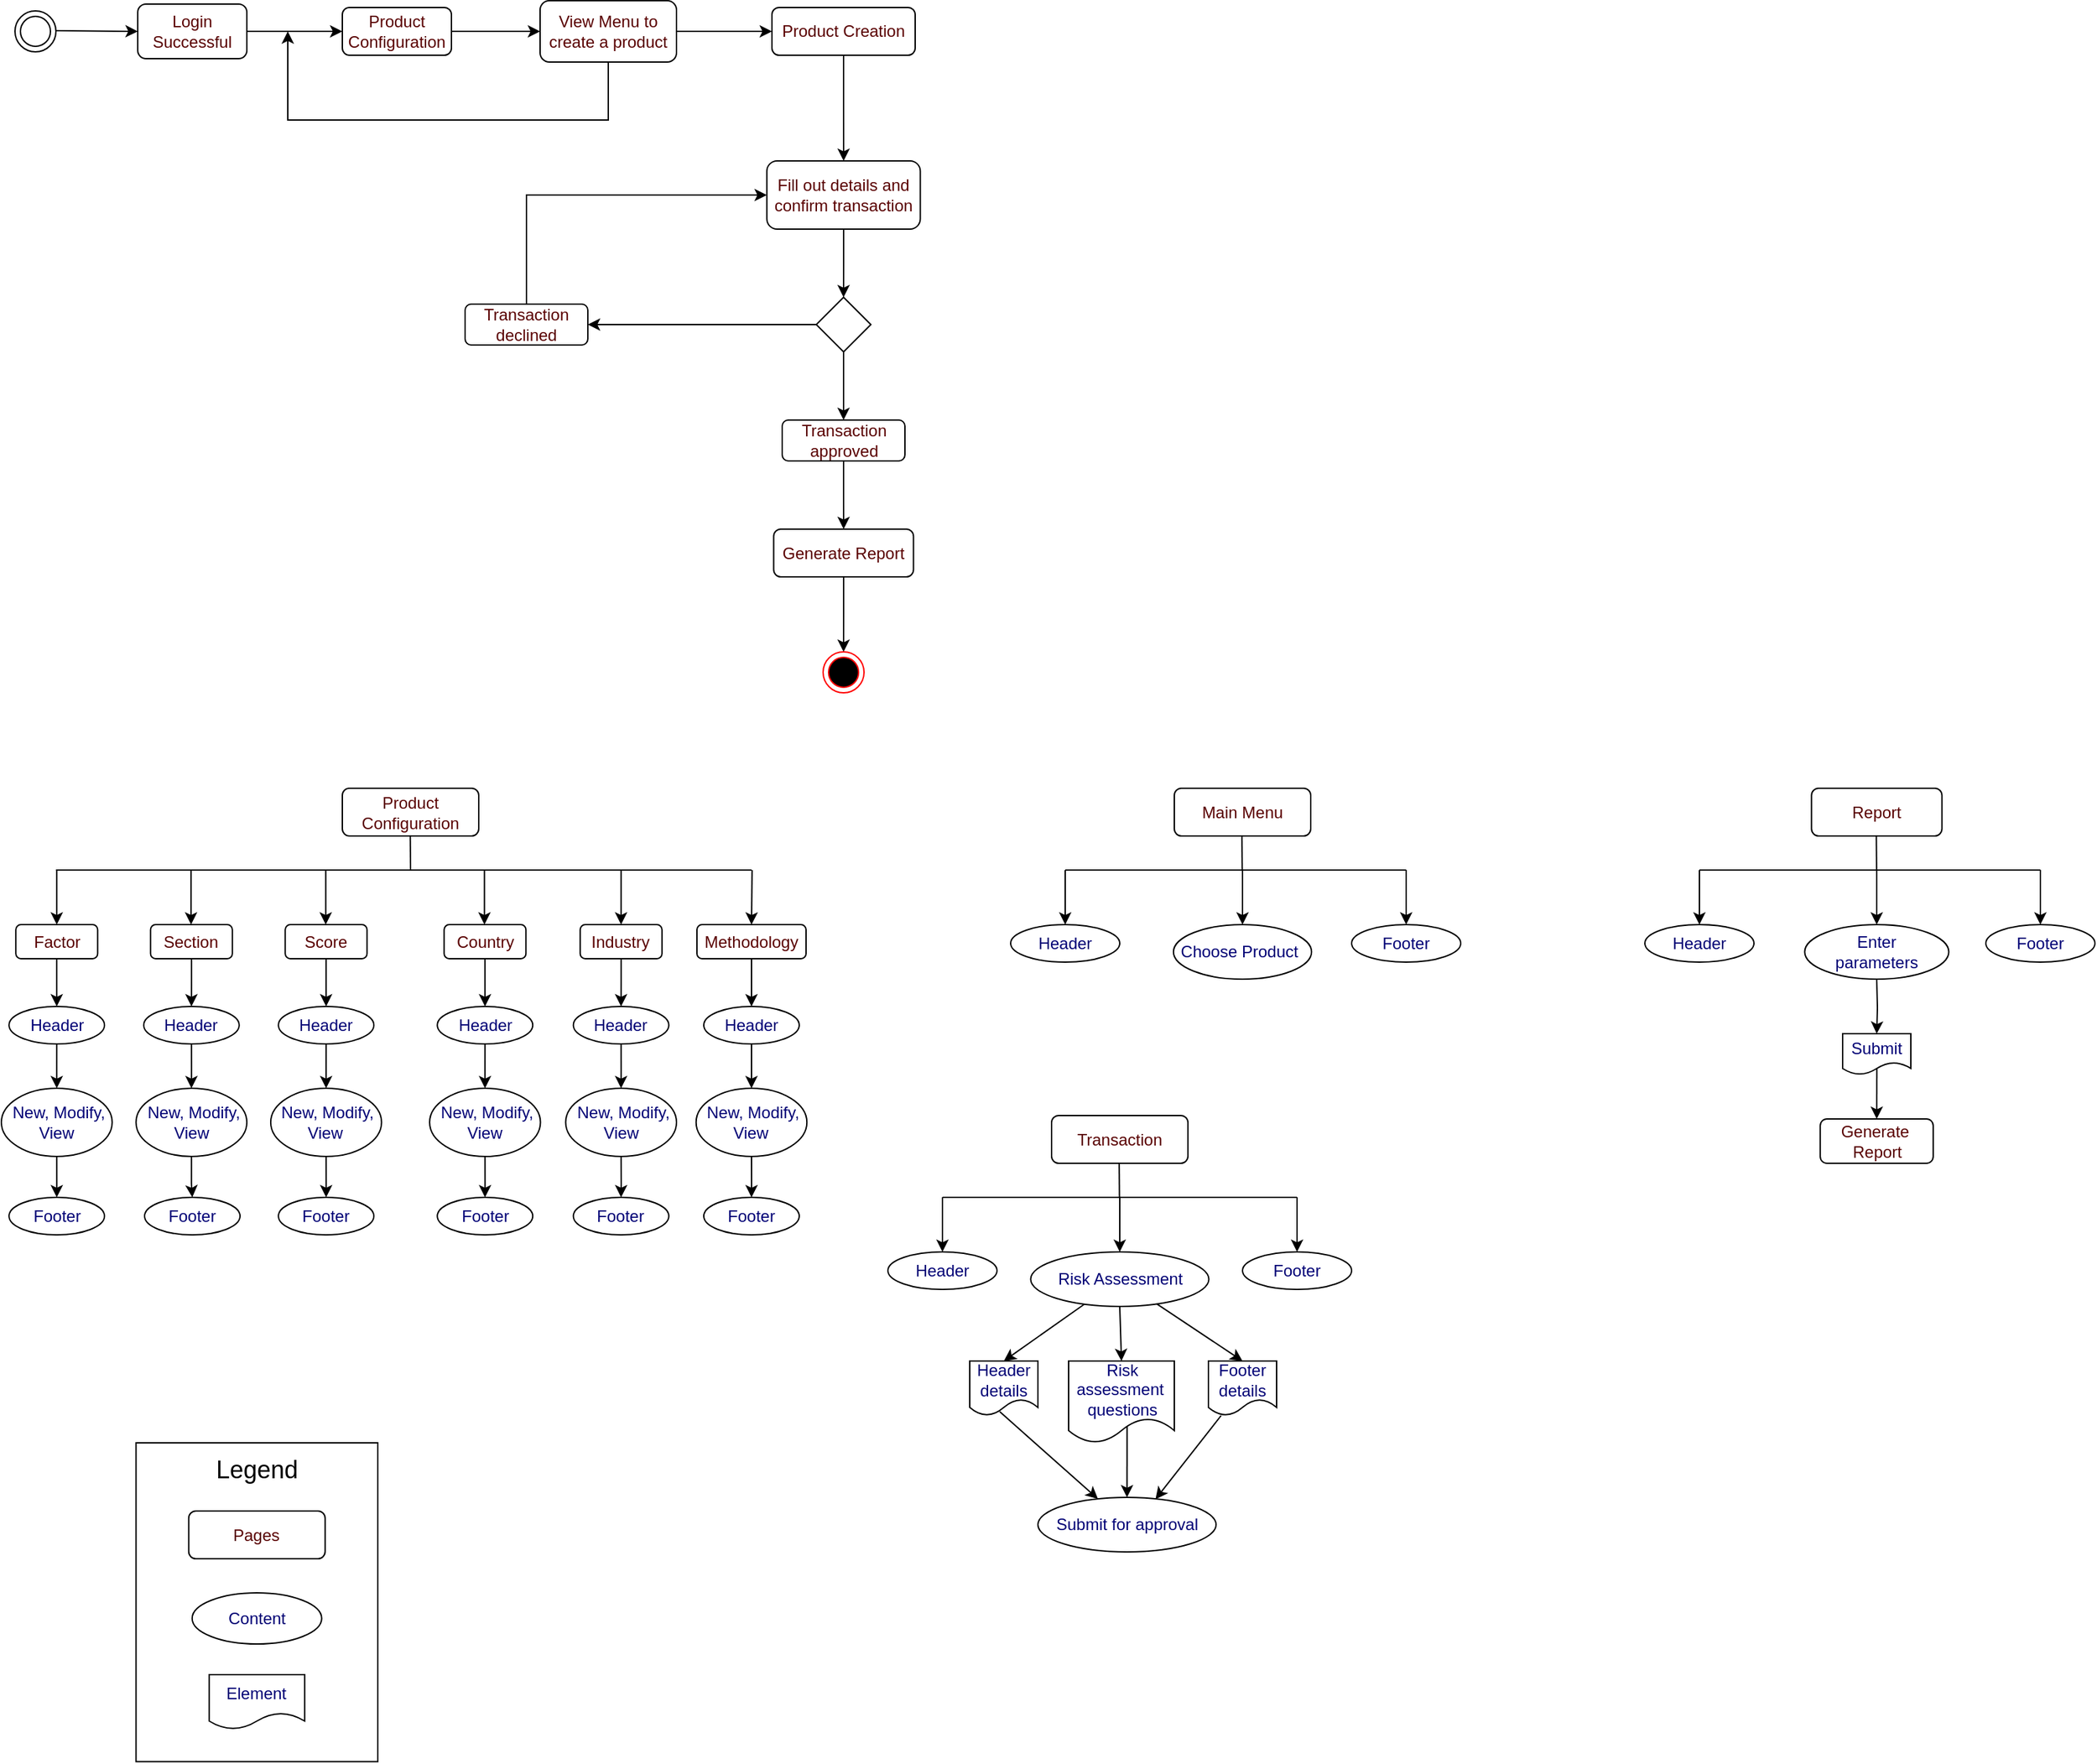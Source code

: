 <mxfile version="15.5.1" type="github">
  <diagram id="kgpKYQtTHZ0yAKxKKP6v" name="Page-1">
    <mxGraphModel dx="1201" dy="614" grid="1" gridSize="10" guides="1" tooltips="1" connect="1" arrows="1" fold="1" page="1" pageScale="1" pageWidth="850" pageHeight="1100" math="0" shadow="0">
      <root>
        <mxCell id="0" />
        <mxCell id="1" parent="0" />
        <mxCell id="wNHDnmGiz50pbZIcv4VM-130" value="" style="whiteSpace=wrap;html=1;fontColor=#000075;strokeColor=#000000;" vertex="1" parent="1">
          <mxGeometry x="128.74" y="1130" width="177.26" height="233.75" as="geometry" />
        </mxCell>
        <mxCell id="wNHDnmGiz50pbZIcv4VM-3" value="" style="ellipse;shape=doubleEllipse;html=1;dashed=0;whitespace=wrap;aspect=fixed;" vertex="1" parent="1">
          <mxGeometry x="40" y="80" width="30" height="30" as="geometry" />
        </mxCell>
        <mxCell id="wNHDnmGiz50pbZIcv4VM-5" value="" style="endArrow=classic;html=1;rounded=0;" edge="1" parent="1">
          <mxGeometry width="50" height="50" relative="1" as="geometry">
            <mxPoint x="70" y="94.5" as="sourcePoint" />
            <mxPoint x="130" y="95" as="targetPoint" />
          </mxGeometry>
        </mxCell>
        <mxCell id="wNHDnmGiz50pbZIcv4VM-8" value="" style="edgeStyle=orthogonalEdgeStyle;rounded=0;orthogonalLoop=1;jettySize=auto;html=1;" edge="1" parent="1" source="wNHDnmGiz50pbZIcv4VM-6" target="wNHDnmGiz50pbZIcv4VM-7">
          <mxGeometry relative="1" as="geometry" />
        </mxCell>
        <mxCell id="wNHDnmGiz50pbZIcv4VM-6" value="&lt;font color=&quot;#590000&quot;&gt;Login Successful&lt;/font&gt;" style="rounded=1;whiteSpace=wrap;html=1;strokeColor=#000000;" vertex="1" parent="1">
          <mxGeometry x="130" y="75" width="80" height="40" as="geometry" />
        </mxCell>
        <mxCell id="wNHDnmGiz50pbZIcv4VM-10" value="" style="edgeStyle=orthogonalEdgeStyle;rounded=0;orthogonalLoop=1;jettySize=auto;html=1;" edge="1" parent="1" source="wNHDnmGiz50pbZIcv4VM-7" target="wNHDnmGiz50pbZIcv4VM-9">
          <mxGeometry relative="1" as="geometry" />
        </mxCell>
        <mxCell id="wNHDnmGiz50pbZIcv4VM-7" value="&lt;font color=&quot;#590000&quot;&gt;Product Configuration&lt;/font&gt;" style="whiteSpace=wrap;html=1;rounded=1;" vertex="1" parent="1">
          <mxGeometry x="280" y="77.5" width="80" height="35" as="geometry" />
        </mxCell>
        <mxCell id="wNHDnmGiz50pbZIcv4VM-11" style="edgeStyle=orthogonalEdgeStyle;rounded=0;orthogonalLoop=1;jettySize=auto;html=1;exitX=0.5;exitY=1;exitDx=0;exitDy=0;" edge="1" parent="1" source="wNHDnmGiz50pbZIcv4VM-9">
          <mxGeometry relative="1" as="geometry">
            <mxPoint x="240" y="95" as="targetPoint" />
            <Array as="points">
              <mxPoint x="475" y="160" />
              <mxPoint x="240" y="160" />
            </Array>
          </mxGeometry>
        </mxCell>
        <mxCell id="wNHDnmGiz50pbZIcv4VM-16" value="" style="edgeStyle=orthogonalEdgeStyle;rounded=0;orthogonalLoop=1;jettySize=auto;html=1;" edge="1" parent="1" source="wNHDnmGiz50pbZIcv4VM-9" target="wNHDnmGiz50pbZIcv4VM-15">
          <mxGeometry relative="1" as="geometry" />
        </mxCell>
        <mxCell id="wNHDnmGiz50pbZIcv4VM-9" value="&lt;font color=&quot;#590000&quot;&gt;View Menu to create a product&lt;/font&gt;" style="whiteSpace=wrap;html=1;rounded=1;" vertex="1" parent="1">
          <mxGeometry x="425" y="72.5" width="100" height="45" as="geometry" />
        </mxCell>
        <mxCell id="wNHDnmGiz50pbZIcv4VM-18" value="" style="edgeStyle=orthogonalEdgeStyle;rounded=0;orthogonalLoop=1;jettySize=auto;html=1;" edge="1" parent="1" source="wNHDnmGiz50pbZIcv4VM-15" target="wNHDnmGiz50pbZIcv4VM-17">
          <mxGeometry relative="1" as="geometry" />
        </mxCell>
        <mxCell id="wNHDnmGiz50pbZIcv4VM-15" value="&lt;font color=&quot;#590000&quot;&gt;Product Creation&lt;/font&gt;" style="whiteSpace=wrap;html=1;rounded=1;" vertex="1" parent="1">
          <mxGeometry x="595" y="77.5" width="105" height="35" as="geometry" />
        </mxCell>
        <mxCell id="wNHDnmGiz50pbZIcv4VM-20" style="edgeStyle=orthogonalEdgeStyle;rounded=0;orthogonalLoop=1;jettySize=auto;html=1;entryX=0.5;entryY=0;entryDx=0;entryDy=0;" edge="1" parent="1" source="wNHDnmGiz50pbZIcv4VM-17" target="wNHDnmGiz50pbZIcv4VM-19">
          <mxGeometry relative="1" as="geometry" />
        </mxCell>
        <mxCell id="wNHDnmGiz50pbZIcv4VM-17" value="&lt;font color=&quot;#590000&quot;&gt;Fill out details and confirm transaction&lt;/font&gt;" style="whiteSpace=wrap;html=1;rounded=1;" vertex="1" parent="1">
          <mxGeometry x="591.25" y="190" width="112.5" height="50" as="geometry" />
        </mxCell>
        <mxCell id="wNHDnmGiz50pbZIcv4VM-23" style="edgeStyle=orthogonalEdgeStyle;rounded=0;orthogonalLoop=1;jettySize=auto;html=1;entryX=1;entryY=0.5;entryDx=0;entryDy=0;" edge="1" parent="1" source="wNHDnmGiz50pbZIcv4VM-19" target="wNHDnmGiz50pbZIcv4VM-21">
          <mxGeometry relative="1" as="geometry" />
        </mxCell>
        <mxCell id="wNHDnmGiz50pbZIcv4VM-25" style="edgeStyle=orthogonalEdgeStyle;rounded=0;orthogonalLoop=1;jettySize=auto;html=1;entryX=0.5;entryY=0;entryDx=0;entryDy=0;" edge="1" parent="1" source="wNHDnmGiz50pbZIcv4VM-19" target="wNHDnmGiz50pbZIcv4VM-22">
          <mxGeometry relative="1" as="geometry" />
        </mxCell>
        <mxCell id="wNHDnmGiz50pbZIcv4VM-19" value="" style="rhombus;whiteSpace=wrap;html=1;" vertex="1" parent="1">
          <mxGeometry x="627.5" y="290" width="40" height="40" as="geometry" />
        </mxCell>
        <mxCell id="wNHDnmGiz50pbZIcv4VM-30" style="edgeStyle=orthogonalEdgeStyle;rounded=0;orthogonalLoop=1;jettySize=auto;html=1;entryX=0;entryY=0.5;entryDx=0;entryDy=0;fontColor=#590000;" edge="1" parent="1" source="wNHDnmGiz50pbZIcv4VM-21" target="wNHDnmGiz50pbZIcv4VM-17">
          <mxGeometry relative="1" as="geometry">
            <Array as="points">
              <mxPoint x="415" y="215" />
            </Array>
          </mxGeometry>
        </mxCell>
        <mxCell id="wNHDnmGiz50pbZIcv4VM-21" value="&lt;font color=&quot;#590000&quot;&gt;Transaction declined&lt;/font&gt;" style="whiteSpace=wrap;html=1;rounded=1;" vertex="1" parent="1">
          <mxGeometry x="370" y="295" width="90" height="30" as="geometry" />
        </mxCell>
        <mxCell id="wNHDnmGiz50pbZIcv4VM-27" value="" style="edgeStyle=orthogonalEdgeStyle;rounded=0;orthogonalLoop=1;jettySize=auto;html=1;" edge="1" parent="1" source="wNHDnmGiz50pbZIcv4VM-22" target="wNHDnmGiz50pbZIcv4VM-26">
          <mxGeometry relative="1" as="geometry" />
        </mxCell>
        <mxCell id="wNHDnmGiz50pbZIcv4VM-22" value="&lt;font color=&quot;#590000&quot;&gt;Transaction approved&lt;/font&gt;" style="whiteSpace=wrap;html=1;rounded=1;" vertex="1" parent="1">
          <mxGeometry x="602.5" y="380" width="90" height="30" as="geometry" />
        </mxCell>
        <mxCell id="wNHDnmGiz50pbZIcv4VM-29" style="edgeStyle=orthogonalEdgeStyle;rounded=0;orthogonalLoop=1;jettySize=auto;html=1;entryX=0.5;entryY=0;entryDx=0;entryDy=0;fontColor=#590000;" edge="1" parent="1" source="wNHDnmGiz50pbZIcv4VM-26" target="wNHDnmGiz50pbZIcv4VM-28">
          <mxGeometry relative="1" as="geometry" />
        </mxCell>
        <mxCell id="wNHDnmGiz50pbZIcv4VM-26" value="&lt;font color=&quot;#590000&quot;&gt;Generate Report&lt;/font&gt;" style="whiteSpace=wrap;html=1;rounded=1;" vertex="1" parent="1">
          <mxGeometry x="596.25" y="460" width="102.5" height="35" as="geometry" />
        </mxCell>
        <mxCell id="wNHDnmGiz50pbZIcv4VM-28" value="" style="ellipse;html=1;shape=endState;fillColor=#000000;strokeColor=#ff0000;fontColor=#590000;" vertex="1" parent="1">
          <mxGeometry x="632.5" y="550" width="30" height="30" as="geometry" />
        </mxCell>
        <mxCell id="wNHDnmGiz50pbZIcv4VM-31" value="&lt;font color=&quot;#590000&quot;&gt;Product Configuration&lt;/font&gt;" style="whiteSpace=wrap;html=1;rounded=1;" vertex="1" parent="1">
          <mxGeometry x="280" y="650" width="100" height="35" as="geometry" />
        </mxCell>
        <mxCell id="wNHDnmGiz50pbZIcv4VM-33" value="" style="endArrow=none;html=1;rounded=0;fontColor=#590000;" edge="1" parent="1">
          <mxGeometry width="50" height="50" relative="1" as="geometry">
            <mxPoint x="70" y="710" as="sourcePoint" />
            <mxPoint x="580" y="710" as="targetPoint" />
          </mxGeometry>
        </mxCell>
        <mxCell id="wNHDnmGiz50pbZIcv4VM-35" value="" style="endArrow=none;html=1;rounded=0;fontColor=#590000;" edge="1" parent="1">
          <mxGeometry width="50" height="50" relative="1" as="geometry">
            <mxPoint x="330" y="710" as="sourcePoint" />
            <mxPoint x="329.8" y="685" as="targetPoint" />
          </mxGeometry>
        </mxCell>
        <mxCell id="wNHDnmGiz50pbZIcv4VM-36" value="" style="endArrow=classic;html=1;rounded=0;fontColor=#590000;" edge="1" parent="1">
          <mxGeometry width="50" height="50" relative="1" as="geometry">
            <mxPoint x="70.62" y="710" as="sourcePoint" />
            <mxPoint x="70.62" y="750" as="targetPoint" />
          </mxGeometry>
        </mxCell>
        <mxCell id="wNHDnmGiz50pbZIcv4VM-49" value="" style="edgeStyle=orthogonalEdgeStyle;rounded=0;orthogonalLoop=1;jettySize=auto;html=1;fontColor=#590000;" edge="1" parent="1" source="wNHDnmGiz50pbZIcv4VM-37" target="wNHDnmGiz50pbZIcv4VM-48">
          <mxGeometry relative="1" as="geometry" />
        </mxCell>
        <mxCell id="wNHDnmGiz50pbZIcv4VM-37" value="&lt;font color=&quot;#590000&quot;&gt;Factor&lt;/font&gt;" style="whiteSpace=wrap;html=1;rounded=1;" vertex="1" parent="1">
          <mxGeometry x="40.62" y="750" width="60" height="25" as="geometry" />
        </mxCell>
        <mxCell id="wNHDnmGiz50pbZIcv4VM-83" style="edgeStyle=orthogonalEdgeStyle;rounded=0;orthogonalLoop=1;jettySize=auto;html=1;fontColor=#000075;" edge="1" parent="1" source="wNHDnmGiz50pbZIcv4VM-38" target="wNHDnmGiz50pbZIcv4VM-59">
          <mxGeometry relative="1" as="geometry" />
        </mxCell>
        <mxCell id="wNHDnmGiz50pbZIcv4VM-38" value="&lt;font color=&quot;#590000&quot;&gt;Section&lt;/font&gt;" style="whiteSpace=wrap;html=1;rounded=1;" vertex="1" parent="1">
          <mxGeometry x="139.37" y="750" width="60" height="25" as="geometry" />
        </mxCell>
        <mxCell id="wNHDnmGiz50pbZIcv4VM-84" style="edgeStyle=orthogonalEdgeStyle;rounded=0;orthogonalLoop=1;jettySize=auto;html=1;fontColor=#000075;" edge="1" parent="1" source="wNHDnmGiz50pbZIcv4VM-39" target="wNHDnmGiz50pbZIcv4VM-64">
          <mxGeometry relative="1" as="geometry" />
        </mxCell>
        <mxCell id="wNHDnmGiz50pbZIcv4VM-39" value="&lt;font color=&quot;#590000&quot;&gt;Score&lt;/font&gt;" style="whiteSpace=wrap;html=1;rounded=1;" vertex="1" parent="1">
          <mxGeometry x="238.12" y="750" width="60" height="25" as="geometry" />
        </mxCell>
        <mxCell id="wNHDnmGiz50pbZIcv4VM-85" style="edgeStyle=orthogonalEdgeStyle;rounded=0;orthogonalLoop=1;jettySize=auto;html=1;entryX=0.5;entryY=0;entryDx=0;entryDy=0;fontColor=#000075;" edge="1" parent="1" source="wNHDnmGiz50pbZIcv4VM-40" target="wNHDnmGiz50pbZIcv4VM-69">
          <mxGeometry relative="1" as="geometry" />
        </mxCell>
        <mxCell id="wNHDnmGiz50pbZIcv4VM-40" value="&lt;font color=&quot;#590000&quot;&gt;Country&lt;/font&gt;" style="whiteSpace=wrap;html=1;rounded=1;" vertex="1" parent="1">
          <mxGeometry x="354.63" y="750" width="60" height="25" as="geometry" />
        </mxCell>
        <mxCell id="wNHDnmGiz50pbZIcv4VM-86" style="edgeStyle=orthogonalEdgeStyle;rounded=0;orthogonalLoop=1;jettySize=auto;html=1;fontColor=#000075;" edge="1" parent="1" source="wNHDnmGiz50pbZIcv4VM-41" target="wNHDnmGiz50pbZIcv4VM-74">
          <mxGeometry relative="1" as="geometry" />
        </mxCell>
        <mxCell id="wNHDnmGiz50pbZIcv4VM-41" value="&lt;font color=&quot;#590000&quot;&gt;Industry&lt;/font&gt;" style="whiteSpace=wrap;html=1;rounded=1;" vertex="1" parent="1">
          <mxGeometry x="454.37" y="750" width="60" height="25" as="geometry" />
        </mxCell>
        <mxCell id="wNHDnmGiz50pbZIcv4VM-87" style="edgeStyle=orthogonalEdgeStyle;rounded=0;orthogonalLoop=1;jettySize=auto;html=1;entryX=0.5;entryY=0;entryDx=0;entryDy=0;fontColor=#000075;" edge="1" parent="1" source="wNHDnmGiz50pbZIcv4VM-42" target="wNHDnmGiz50pbZIcv4VM-79">
          <mxGeometry relative="1" as="geometry" />
        </mxCell>
        <mxCell id="wNHDnmGiz50pbZIcv4VM-42" value="&lt;font color=&quot;#590000&quot;&gt;Methodology&lt;/font&gt;" style="whiteSpace=wrap;html=1;rounded=1;" vertex="1" parent="1">
          <mxGeometry x="540" y="750" width="80" height="25" as="geometry" />
        </mxCell>
        <mxCell id="wNHDnmGiz50pbZIcv4VM-43" value="" style="endArrow=classic;html=1;rounded=0;fontColor=#590000;" edge="1" parent="1">
          <mxGeometry width="50" height="50" relative="1" as="geometry">
            <mxPoint x="169.08" y="710" as="sourcePoint" />
            <mxPoint x="169.08" y="750" as="targetPoint" />
          </mxGeometry>
        </mxCell>
        <mxCell id="wNHDnmGiz50pbZIcv4VM-44" value="" style="endArrow=classic;html=1;rounded=0;fontColor=#590000;" edge="1" parent="1">
          <mxGeometry width="50" height="50" relative="1" as="geometry">
            <mxPoint x="267.83" y="710" as="sourcePoint" />
            <mxPoint x="267.83" y="750" as="targetPoint" />
          </mxGeometry>
        </mxCell>
        <mxCell id="wNHDnmGiz50pbZIcv4VM-45" value="" style="endArrow=classic;html=1;rounded=0;fontColor=#590000;" edge="1" parent="1">
          <mxGeometry width="50" height="50" relative="1" as="geometry">
            <mxPoint x="384.2" y="710" as="sourcePoint" />
            <mxPoint x="384.2" y="750" as="targetPoint" />
          </mxGeometry>
        </mxCell>
        <mxCell id="wNHDnmGiz50pbZIcv4VM-46" value="" style="endArrow=classic;html=1;rounded=0;fontColor=#590000;" edge="1" parent="1">
          <mxGeometry width="50" height="50" relative="1" as="geometry">
            <mxPoint x="484.37" y="710" as="sourcePoint" />
            <mxPoint x="484.37" y="750" as="targetPoint" />
          </mxGeometry>
        </mxCell>
        <mxCell id="wNHDnmGiz50pbZIcv4VM-47" value="" style="endArrow=classic;html=1;rounded=0;fontColor=#590000;" edge="1" parent="1">
          <mxGeometry width="50" height="50" relative="1" as="geometry">
            <mxPoint x="580.41" y="710" as="sourcePoint" />
            <mxPoint x="580" y="750" as="targetPoint" />
          </mxGeometry>
        </mxCell>
        <mxCell id="wNHDnmGiz50pbZIcv4VM-56" style="edgeStyle=orthogonalEdgeStyle;rounded=0;orthogonalLoop=1;jettySize=auto;html=1;entryX=0.5;entryY=0;entryDx=0;entryDy=0;fontColor=#590000;" edge="1" parent="1" source="wNHDnmGiz50pbZIcv4VM-48" target="wNHDnmGiz50pbZIcv4VM-54">
          <mxGeometry relative="1" as="geometry" />
        </mxCell>
        <mxCell id="wNHDnmGiz50pbZIcv4VM-48" value="&lt;font color=&quot;#000075&quot;&gt;Header&lt;/font&gt;" style="ellipse;whiteSpace=wrap;html=1;rounded=1;" vertex="1" parent="1">
          <mxGeometry x="35.62" y="810" width="70" height="27.5" as="geometry" />
        </mxCell>
        <mxCell id="wNHDnmGiz50pbZIcv4VM-57" style="edgeStyle=orthogonalEdgeStyle;rounded=0;orthogonalLoop=1;jettySize=auto;html=1;fontColor=#590000;" edge="1" parent="1" source="wNHDnmGiz50pbZIcv4VM-54" target="wNHDnmGiz50pbZIcv4VM-55">
          <mxGeometry relative="1" as="geometry" />
        </mxCell>
        <mxCell id="wNHDnmGiz50pbZIcv4VM-54" value="&lt;font color=&quot;#000075&quot;&gt;&amp;nbsp;New, Modify, View&lt;/font&gt;" style="ellipse;whiteSpace=wrap;html=1;rounded=1;" vertex="1" parent="1">
          <mxGeometry x="30.0" y="870" width="81.25" height="50" as="geometry" />
        </mxCell>
        <mxCell id="wNHDnmGiz50pbZIcv4VM-55" value="&lt;font color=&quot;#000075&quot;&gt;Footer&lt;/font&gt;" style="ellipse;whiteSpace=wrap;html=1;rounded=1;" vertex="1" parent="1">
          <mxGeometry x="35.62" y="950" width="70" height="27.5" as="geometry" />
        </mxCell>
        <mxCell id="wNHDnmGiz50pbZIcv4VM-58" style="edgeStyle=orthogonalEdgeStyle;rounded=0;orthogonalLoop=1;jettySize=auto;html=1;entryX=0.5;entryY=0;entryDx=0;entryDy=0;fontColor=#590000;" edge="1" parent="1" source="wNHDnmGiz50pbZIcv4VM-59" target="wNHDnmGiz50pbZIcv4VM-61">
          <mxGeometry relative="1" as="geometry" />
        </mxCell>
        <mxCell id="wNHDnmGiz50pbZIcv4VM-59" value="&lt;font color=&quot;#000075&quot;&gt;Header&lt;/font&gt;" style="ellipse;whiteSpace=wrap;html=1;rounded=1;" vertex="1" parent="1">
          <mxGeometry x="134.37" y="810" width="70" height="27.5" as="geometry" />
        </mxCell>
        <mxCell id="wNHDnmGiz50pbZIcv4VM-60" style="edgeStyle=orthogonalEdgeStyle;rounded=0;orthogonalLoop=1;jettySize=auto;html=1;fontColor=#590000;" edge="1" parent="1" source="wNHDnmGiz50pbZIcv4VM-61" target="wNHDnmGiz50pbZIcv4VM-62">
          <mxGeometry relative="1" as="geometry" />
        </mxCell>
        <mxCell id="wNHDnmGiz50pbZIcv4VM-61" value="&lt;font color=&quot;#000075&quot;&gt;&amp;nbsp;New, Modify, View&lt;/font&gt;" style="ellipse;whiteSpace=wrap;html=1;rounded=1;" vertex="1" parent="1">
          <mxGeometry x="128.74" y="870" width="81.25" height="50" as="geometry" />
        </mxCell>
        <mxCell id="wNHDnmGiz50pbZIcv4VM-62" value="&lt;font color=&quot;#000075&quot;&gt;Footer&lt;/font&gt;" style="ellipse;whiteSpace=wrap;html=1;rounded=1;" vertex="1" parent="1">
          <mxGeometry x="135" y="950" width="70" height="27.5" as="geometry" />
        </mxCell>
        <mxCell id="wNHDnmGiz50pbZIcv4VM-63" style="edgeStyle=orthogonalEdgeStyle;rounded=0;orthogonalLoop=1;jettySize=auto;html=1;entryX=0.5;entryY=0;entryDx=0;entryDy=0;fontColor=#590000;" edge="1" parent="1" source="wNHDnmGiz50pbZIcv4VM-64" target="wNHDnmGiz50pbZIcv4VM-66">
          <mxGeometry relative="1" as="geometry" />
        </mxCell>
        <mxCell id="wNHDnmGiz50pbZIcv4VM-64" value="&lt;font color=&quot;#000075&quot;&gt;Header&lt;/font&gt;" style="ellipse;whiteSpace=wrap;html=1;rounded=1;" vertex="1" parent="1">
          <mxGeometry x="233.12" y="810" width="70" height="27.5" as="geometry" />
        </mxCell>
        <mxCell id="wNHDnmGiz50pbZIcv4VM-65" style="edgeStyle=orthogonalEdgeStyle;rounded=0;orthogonalLoop=1;jettySize=auto;html=1;fontColor=#590000;" edge="1" parent="1" source="wNHDnmGiz50pbZIcv4VM-66" target="wNHDnmGiz50pbZIcv4VM-67">
          <mxGeometry relative="1" as="geometry" />
        </mxCell>
        <mxCell id="wNHDnmGiz50pbZIcv4VM-66" value="&lt;font color=&quot;#000075&quot;&gt;&amp;nbsp;New, Modify, View&lt;/font&gt;" style="ellipse;whiteSpace=wrap;html=1;rounded=1;" vertex="1" parent="1">
          <mxGeometry x="227.49" y="870" width="81.25" height="50" as="geometry" />
        </mxCell>
        <mxCell id="wNHDnmGiz50pbZIcv4VM-67" value="&lt;font color=&quot;#000075&quot;&gt;Footer&lt;/font&gt;" style="ellipse;whiteSpace=wrap;html=1;rounded=1;" vertex="1" parent="1">
          <mxGeometry x="233.12" y="950" width="70" height="27.5" as="geometry" />
        </mxCell>
        <mxCell id="wNHDnmGiz50pbZIcv4VM-68" style="edgeStyle=orthogonalEdgeStyle;rounded=0;orthogonalLoop=1;jettySize=auto;html=1;entryX=0.5;entryY=0;entryDx=0;entryDy=0;fontColor=#590000;" edge="1" parent="1" source="wNHDnmGiz50pbZIcv4VM-69" target="wNHDnmGiz50pbZIcv4VM-71">
          <mxGeometry relative="1" as="geometry" />
        </mxCell>
        <mxCell id="wNHDnmGiz50pbZIcv4VM-69" value="&lt;font color=&quot;#000075&quot;&gt;Header&lt;/font&gt;" style="ellipse;whiteSpace=wrap;html=1;rounded=1;" vertex="1" parent="1">
          <mxGeometry x="349.62" y="810" width="70" height="27.5" as="geometry" />
        </mxCell>
        <mxCell id="wNHDnmGiz50pbZIcv4VM-70" style="edgeStyle=orthogonalEdgeStyle;rounded=0;orthogonalLoop=1;jettySize=auto;html=1;fontColor=#590000;" edge="1" parent="1" source="wNHDnmGiz50pbZIcv4VM-71" target="wNHDnmGiz50pbZIcv4VM-72">
          <mxGeometry relative="1" as="geometry" />
        </mxCell>
        <mxCell id="wNHDnmGiz50pbZIcv4VM-71" value="&lt;font color=&quot;#000075&quot;&gt;&amp;nbsp;New, Modify, View&lt;/font&gt;" style="ellipse;whiteSpace=wrap;html=1;rounded=1;" vertex="1" parent="1">
          <mxGeometry x="344" y="870" width="81.25" height="50" as="geometry" />
        </mxCell>
        <mxCell id="wNHDnmGiz50pbZIcv4VM-72" value="&lt;font color=&quot;#000075&quot;&gt;Footer&lt;/font&gt;" style="ellipse;whiteSpace=wrap;html=1;rounded=1;" vertex="1" parent="1">
          <mxGeometry x="349.62" y="950" width="70" height="27.5" as="geometry" />
        </mxCell>
        <mxCell id="wNHDnmGiz50pbZIcv4VM-73" style="edgeStyle=orthogonalEdgeStyle;rounded=0;orthogonalLoop=1;jettySize=auto;html=1;entryX=0.5;entryY=0;entryDx=0;entryDy=0;fontColor=#590000;" edge="1" parent="1" source="wNHDnmGiz50pbZIcv4VM-74" target="wNHDnmGiz50pbZIcv4VM-76">
          <mxGeometry relative="1" as="geometry" />
        </mxCell>
        <mxCell id="wNHDnmGiz50pbZIcv4VM-74" value="&lt;font color=&quot;#000075&quot;&gt;Header&lt;/font&gt;" style="ellipse;whiteSpace=wrap;html=1;rounded=1;" vertex="1" parent="1">
          <mxGeometry x="449.37" y="810" width="70" height="27.5" as="geometry" />
        </mxCell>
        <mxCell id="wNHDnmGiz50pbZIcv4VM-75" style="edgeStyle=orthogonalEdgeStyle;rounded=0;orthogonalLoop=1;jettySize=auto;html=1;fontColor=#590000;" edge="1" parent="1" source="wNHDnmGiz50pbZIcv4VM-76" target="wNHDnmGiz50pbZIcv4VM-77">
          <mxGeometry relative="1" as="geometry" />
        </mxCell>
        <mxCell id="wNHDnmGiz50pbZIcv4VM-76" value="&lt;font color=&quot;#000075&quot;&gt;&amp;nbsp;New, Modify, View&lt;/font&gt;" style="ellipse;whiteSpace=wrap;html=1;rounded=1;" vertex="1" parent="1">
          <mxGeometry x="443.75" y="870" width="81.25" height="50" as="geometry" />
        </mxCell>
        <mxCell id="wNHDnmGiz50pbZIcv4VM-77" value="&lt;font color=&quot;#000075&quot;&gt;Footer&lt;/font&gt;" style="ellipse;whiteSpace=wrap;html=1;rounded=1;" vertex="1" parent="1">
          <mxGeometry x="449.37" y="950" width="70" height="27.5" as="geometry" />
        </mxCell>
        <mxCell id="wNHDnmGiz50pbZIcv4VM-78" style="edgeStyle=orthogonalEdgeStyle;rounded=0;orthogonalLoop=1;jettySize=auto;html=1;entryX=0.5;entryY=0;entryDx=0;entryDy=0;fontColor=#590000;" edge="1" parent="1" source="wNHDnmGiz50pbZIcv4VM-79" target="wNHDnmGiz50pbZIcv4VM-81">
          <mxGeometry relative="1" as="geometry" />
        </mxCell>
        <mxCell id="wNHDnmGiz50pbZIcv4VM-79" value="&lt;font color=&quot;#000075&quot;&gt;Header&lt;/font&gt;" style="ellipse;whiteSpace=wrap;html=1;rounded=1;" vertex="1" parent="1">
          <mxGeometry x="545" y="810" width="70" height="27.5" as="geometry" />
        </mxCell>
        <mxCell id="wNHDnmGiz50pbZIcv4VM-80" style="edgeStyle=orthogonalEdgeStyle;rounded=0;orthogonalLoop=1;jettySize=auto;html=1;fontColor=#590000;" edge="1" parent="1" source="wNHDnmGiz50pbZIcv4VM-81" target="wNHDnmGiz50pbZIcv4VM-82">
          <mxGeometry relative="1" as="geometry" />
        </mxCell>
        <mxCell id="wNHDnmGiz50pbZIcv4VM-81" value="&lt;font color=&quot;#000075&quot;&gt;&amp;nbsp;New, Modify, View&lt;/font&gt;" style="ellipse;whiteSpace=wrap;html=1;rounded=1;" vertex="1" parent="1">
          <mxGeometry x="539.37" y="870" width="81.25" height="50" as="geometry" />
        </mxCell>
        <mxCell id="wNHDnmGiz50pbZIcv4VM-82" value="&lt;font color=&quot;#000075&quot;&gt;Footer&lt;/font&gt;" style="ellipse;whiteSpace=wrap;html=1;rounded=1;" vertex="1" parent="1">
          <mxGeometry x="545" y="950" width="70" height="27.5" as="geometry" />
        </mxCell>
        <mxCell id="wNHDnmGiz50pbZIcv4VM-90" value="&lt;font color=&quot;#590000&quot;&gt;Main Menu&lt;/font&gt;" style="whiteSpace=wrap;html=1;rounded=1;" vertex="1" parent="1">
          <mxGeometry x="890" y="650" width="100" height="35" as="geometry" />
        </mxCell>
        <mxCell id="wNHDnmGiz50pbZIcv4VM-91" value="" style="endArrow=none;html=1;rounded=0;fontColor=#590000;" edge="1" parent="1">
          <mxGeometry width="50" height="50" relative="1" as="geometry">
            <mxPoint x="939.78" y="710" as="sourcePoint" />
            <mxPoint x="939.58" y="685" as="targetPoint" />
          </mxGeometry>
        </mxCell>
        <mxCell id="wNHDnmGiz50pbZIcv4VM-92" value="" style="endArrow=none;html=1;rounded=0;fontColor=#590000;" edge="1" parent="1">
          <mxGeometry width="50" height="50" relative="1" as="geometry">
            <mxPoint x="810" y="710" as="sourcePoint" />
            <mxPoint x="1060.01" y="710" as="targetPoint" />
          </mxGeometry>
        </mxCell>
        <mxCell id="wNHDnmGiz50pbZIcv4VM-93" value="" style="endArrow=classic;html=1;rounded=0;fontColor=#590000;" edge="1" parent="1">
          <mxGeometry width="50" height="50" relative="1" as="geometry">
            <mxPoint x="810.0" y="710" as="sourcePoint" />
            <mxPoint x="810.0" y="750" as="targetPoint" />
          </mxGeometry>
        </mxCell>
        <mxCell id="wNHDnmGiz50pbZIcv4VM-94" value="&lt;font color=&quot;#000075&quot;&gt;Header&lt;/font&gt;" style="ellipse;whiteSpace=wrap;html=1;rounded=1;" vertex="1" parent="1">
          <mxGeometry x="770" y="750" width="80" height="27.5" as="geometry" />
        </mxCell>
        <mxCell id="wNHDnmGiz50pbZIcv4VM-95" value="" style="endArrow=classic;html=1;rounded=0;fontColor=#590000;" edge="1" parent="1">
          <mxGeometry width="50" height="50" relative="1" as="geometry">
            <mxPoint x="940.0" y="710" as="sourcePoint" />
            <mxPoint x="940.0" y="750" as="targetPoint" />
          </mxGeometry>
        </mxCell>
        <mxCell id="wNHDnmGiz50pbZIcv4VM-100" value="" style="edgeStyle=orthogonalEdgeStyle;rounded=0;orthogonalLoop=1;jettySize=auto;html=1;fontColor=#000075;" edge="1" parent="1" target="wNHDnmGiz50pbZIcv4VM-99">
          <mxGeometry relative="1" as="geometry">
            <mxPoint x="1405" y="790" as="sourcePoint" />
          </mxGeometry>
        </mxCell>
        <mxCell id="wNHDnmGiz50pbZIcv4VM-96" value="&lt;font color=&quot;#000075&quot;&gt;Choose Product&amp;nbsp;&lt;/font&gt;" style="ellipse;whiteSpace=wrap;html=1;rounded=1;" vertex="1" parent="1">
          <mxGeometry x="889.38" y="750" width="101.24" height="40" as="geometry" />
        </mxCell>
        <mxCell id="wNHDnmGiz50pbZIcv4VM-97" value="&lt;font color=&quot;#000075&quot;&gt;Footer&lt;/font&gt;" style="ellipse;whiteSpace=wrap;html=1;rounded=1;" vertex="1" parent="1">
          <mxGeometry x="1020" y="750" width="80" height="27.5" as="geometry" />
        </mxCell>
        <mxCell id="wNHDnmGiz50pbZIcv4VM-98" value="" style="endArrow=classic;html=1;rounded=0;fontColor=#590000;" edge="1" parent="1">
          <mxGeometry width="50" height="50" relative="1" as="geometry">
            <mxPoint x="1060.0" y="710" as="sourcePoint" />
            <mxPoint x="1060.0" y="750" as="targetPoint" />
          </mxGeometry>
        </mxCell>
        <mxCell id="wNHDnmGiz50pbZIcv4VM-142" style="edgeStyle=none;rounded=0;orthogonalLoop=1;jettySize=auto;html=1;entryX=0.5;entryY=0;entryDx=0;entryDy=0;fontSize=18;fontColor=#000000;exitX=0.502;exitY=0.82;exitDx=0;exitDy=0;exitPerimeter=0;" edge="1" parent="1" source="wNHDnmGiz50pbZIcv4VM-99" target="wNHDnmGiz50pbZIcv4VM-141">
          <mxGeometry relative="1" as="geometry" />
        </mxCell>
        <mxCell id="wNHDnmGiz50pbZIcv4VM-99" value="&lt;font color=&quot;#000075&quot;&gt;Submit&lt;/font&gt;" style="shape=document;whiteSpace=wrap;html=1;boundedLbl=1;rounded=1;" vertex="1" parent="1">
          <mxGeometry x="1380" y="830" width="50" height="30" as="geometry" />
        </mxCell>
        <mxCell id="wNHDnmGiz50pbZIcv4VM-102" value="&lt;font color=&quot;#590000&quot;&gt;Transaction&lt;/font&gt;" style="whiteSpace=wrap;html=1;rounded=1;" vertex="1" parent="1">
          <mxGeometry x="800" y="890" width="100" height="35" as="geometry" />
        </mxCell>
        <mxCell id="wNHDnmGiz50pbZIcv4VM-103" value="" style="endArrow=none;html=1;rounded=0;fontColor=#590000;" edge="1" parent="1">
          <mxGeometry width="50" height="50" relative="1" as="geometry">
            <mxPoint x="849.78" y="950" as="sourcePoint" />
            <mxPoint x="849.58" y="925" as="targetPoint" />
          </mxGeometry>
        </mxCell>
        <mxCell id="wNHDnmGiz50pbZIcv4VM-104" value="" style="endArrow=none;html=1;rounded=0;fontColor=#590000;" edge="1" parent="1">
          <mxGeometry width="50" height="50" relative="1" as="geometry">
            <mxPoint x="720" y="950" as="sourcePoint" />
            <mxPoint x="980" y="950" as="targetPoint" />
          </mxGeometry>
        </mxCell>
        <mxCell id="wNHDnmGiz50pbZIcv4VM-105" value="" style="endArrow=classic;html=1;rounded=0;fontColor=#590000;" edge="1" parent="1">
          <mxGeometry width="50" height="50" relative="1" as="geometry">
            <mxPoint x="720" y="950" as="sourcePoint" />
            <mxPoint x="720" y="990" as="targetPoint" />
          </mxGeometry>
        </mxCell>
        <mxCell id="wNHDnmGiz50pbZIcv4VM-106" value="&lt;font color=&quot;#000075&quot;&gt;Header&lt;/font&gt;" style="ellipse;whiteSpace=wrap;html=1;rounded=1;" vertex="1" parent="1">
          <mxGeometry x="680" y="990" width="80" height="27.5" as="geometry" />
        </mxCell>
        <mxCell id="wNHDnmGiz50pbZIcv4VM-107" value="" style="endArrow=classic;html=1;rounded=0;fontColor=#590000;" edge="1" parent="1">
          <mxGeometry width="50" height="50" relative="1" as="geometry">
            <mxPoint x="850.0" y="950" as="sourcePoint" />
            <mxPoint x="850.0" y="990" as="targetPoint" />
          </mxGeometry>
        </mxCell>
        <mxCell id="wNHDnmGiz50pbZIcv4VM-108" value="" style="rounded=0;orthogonalLoop=1;jettySize=auto;html=1;fontColor=#000075;entryX=0.5;entryY=0;entryDx=0;entryDy=0;" edge="1" parent="1" source="wNHDnmGiz50pbZIcv4VM-109" target="wNHDnmGiz50pbZIcv4VM-112">
          <mxGeometry relative="1" as="geometry" />
        </mxCell>
        <mxCell id="wNHDnmGiz50pbZIcv4VM-116" style="edgeStyle=none;rounded=0;orthogonalLoop=1;jettySize=auto;html=1;exitX=0.5;exitY=1;exitDx=0;exitDy=0;entryX=0.5;entryY=0;entryDx=0;entryDy=0;fontColor=#000075;" edge="1" parent="1" source="wNHDnmGiz50pbZIcv4VM-109" target="wNHDnmGiz50pbZIcv4VM-114">
          <mxGeometry relative="1" as="geometry" />
        </mxCell>
        <mxCell id="wNHDnmGiz50pbZIcv4VM-117" style="edgeStyle=none;rounded=0;orthogonalLoop=1;jettySize=auto;html=1;entryX=0.5;entryY=0;entryDx=0;entryDy=0;fontColor=#000075;" edge="1" parent="1" source="wNHDnmGiz50pbZIcv4VM-109" target="wNHDnmGiz50pbZIcv4VM-118">
          <mxGeometry relative="1" as="geometry">
            <mxPoint x="915" y="1070" as="targetPoint" />
          </mxGeometry>
        </mxCell>
        <mxCell id="wNHDnmGiz50pbZIcv4VM-109" value="&lt;font color=&quot;#000075&quot;&gt;Risk Assessment&lt;br&gt;&lt;/font&gt;" style="ellipse;whiteSpace=wrap;html=1;rounded=1;" vertex="1" parent="1">
          <mxGeometry x="784.69" y="990" width="130.62" height="40" as="geometry" />
        </mxCell>
        <mxCell id="wNHDnmGiz50pbZIcv4VM-110" value="&lt;font color=&quot;#000075&quot;&gt;Footer&lt;/font&gt;" style="ellipse;whiteSpace=wrap;html=1;rounded=1;" vertex="1" parent="1">
          <mxGeometry x="940" y="990" width="80" height="27.5" as="geometry" />
        </mxCell>
        <mxCell id="wNHDnmGiz50pbZIcv4VM-111" value="" style="endArrow=classic;html=1;rounded=0;fontColor=#590000;" edge="1" parent="1">
          <mxGeometry width="50" height="50" relative="1" as="geometry">
            <mxPoint x="980.0" y="950" as="sourcePoint" />
            <mxPoint x="980.0" y="990" as="targetPoint" />
          </mxGeometry>
        </mxCell>
        <mxCell id="wNHDnmGiz50pbZIcv4VM-120" style="edgeStyle=none;rounded=0;orthogonalLoop=1;jettySize=auto;html=1;fontColor=#000075;exitX=0.44;exitY=0.929;exitDx=0;exitDy=0;exitPerimeter=0;" edge="1" parent="1" source="wNHDnmGiz50pbZIcv4VM-112" target="wNHDnmGiz50pbZIcv4VM-119">
          <mxGeometry relative="1" as="geometry" />
        </mxCell>
        <mxCell id="wNHDnmGiz50pbZIcv4VM-112" value="&lt;font color=&quot;#000075&quot;&gt;Header&lt;br&gt;details&lt;br&gt;&lt;/font&gt;" style="shape=document;whiteSpace=wrap;html=1;boundedLbl=1;rounded=1;" vertex="1" parent="1">
          <mxGeometry x="740" y="1070" width="50" height="40" as="geometry" />
        </mxCell>
        <mxCell id="wNHDnmGiz50pbZIcv4VM-121" style="edgeStyle=none;rounded=0;orthogonalLoop=1;jettySize=auto;html=1;fontColor=#000075;entryX=0.5;entryY=0;entryDx=0;entryDy=0;exitX=0.553;exitY=0.772;exitDx=0;exitDy=0;exitPerimeter=0;" edge="1" parent="1" source="wNHDnmGiz50pbZIcv4VM-114" target="wNHDnmGiz50pbZIcv4VM-119">
          <mxGeometry relative="1" as="geometry">
            <mxPoint x="855" y="1120" as="sourcePoint" />
          </mxGeometry>
        </mxCell>
        <mxCell id="wNHDnmGiz50pbZIcv4VM-114" value="&lt;font color=&quot;#000075&quot;&gt;Risk assessment&amp;nbsp;&lt;br&gt;questions&lt;br&gt;&lt;/font&gt;" style="shape=document;whiteSpace=wrap;html=1;boundedLbl=1;rounded=1;" vertex="1" parent="1">
          <mxGeometry x="812.5" y="1070" width="77.5" height="60" as="geometry" />
        </mxCell>
        <mxCell id="wNHDnmGiz50pbZIcv4VM-122" style="edgeStyle=none;rounded=0;orthogonalLoop=1;jettySize=auto;html=1;entryX=0.66;entryY=0.033;entryDx=0;entryDy=0;entryPerimeter=0;fontColor=#000075;" edge="1" parent="1" source="wNHDnmGiz50pbZIcv4VM-118" target="wNHDnmGiz50pbZIcv4VM-119">
          <mxGeometry relative="1" as="geometry" />
        </mxCell>
        <mxCell id="wNHDnmGiz50pbZIcv4VM-118" value="&lt;font color=&quot;#000075&quot;&gt;Footer&lt;br&gt;details&lt;br&gt;&lt;/font&gt;" style="shape=document;whiteSpace=wrap;html=1;boundedLbl=1;rounded=1;" vertex="1" parent="1">
          <mxGeometry x="915" y="1070" width="50" height="40" as="geometry" />
        </mxCell>
        <mxCell id="wNHDnmGiz50pbZIcv4VM-119" value="&lt;font color=&quot;#000075&quot;&gt;Submit for approval&lt;br&gt;&lt;/font&gt;" style="ellipse;whiteSpace=wrap;html=1;rounded=1;" vertex="1" parent="1">
          <mxGeometry x="790.0" y="1170" width="130.62" height="40" as="geometry" />
        </mxCell>
        <mxCell id="wNHDnmGiz50pbZIcv4VM-123" value="&lt;font color=&quot;#590000&quot;&gt;Report&lt;/font&gt;" style="whiteSpace=wrap;html=1;rounded=1;" vertex="1" parent="1">
          <mxGeometry x="1357.19" y="650" width="95.62" height="35" as="geometry" />
        </mxCell>
        <mxCell id="wNHDnmGiz50pbZIcv4VM-124" value="&lt;font color=&quot;#590000&quot;&gt;Pages&lt;/font&gt;" style="whiteSpace=wrap;html=1;rounded=1;" vertex="1" parent="1">
          <mxGeometry x="167.37" y="1180" width="100" height="35" as="geometry" />
        </mxCell>
        <mxCell id="wNHDnmGiz50pbZIcv4VM-125" value="&lt;font color=&quot;#000075&quot;&gt;Content&lt;/font&gt;" style="ellipse;whiteSpace=wrap;html=1;rounded=1;" vertex="1" parent="1">
          <mxGeometry x="169.87" y="1240" width="95" height="37.5" as="geometry" />
        </mxCell>
        <mxCell id="wNHDnmGiz50pbZIcv4VM-127" value="&lt;font color=&quot;#000075&quot;&gt;Element&lt;br&gt;&lt;/font&gt;" style="shape=document;whiteSpace=wrap;html=1;boundedLbl=1;rounded=1;" vertex="1" parent="1">
          <mxGeometry x="182.37" y="1300" width="70" height="40" as="geometry" />
        </mxCell>
        <mxCell id="wNHDnmGiz50pbZIcv4VM-131" value="&lt;font style=&quot;font-size: 18px&quot; color=&quot;#000000&quot;&gt;Legend&lt;/font&gt;" style="text;html=1;resizable=0;autosize=1;align=center;verticalAlign=middle;points=[];fillColor=none;strokeColor=none;rounded=0;fontColor=#000075;" vertex="1" parent="1">
          <mxGeometry x="177.37" y="1140" width="80" height="20" as="geometry" />
        </mxCell>
        <mxCell id="wNHDnmGiz50pbZIcv4VM-133" value="" style="endArrow=none;html=1;rounded=0;fontColor=#590000;" edge="1" parent="1">
          <mxGeometry width="50" height="50" relative="1" as="geometry">
            <mxPoint x="1275" y="710" as="sourcePoint" />
            <mxPoint x="1525.01" y="710" as="targetPoint" />
          </mxGeometry>
        </mxCell>
        <mxCell id="wNHDnmGiz50pbZIcv4VM-134" value="" style="endArrow=classic;html=1;rounded=0;fontColor=#590000;" edge="1" parent="1">
          <mxGeometry width="50" height="50" relative="1" as="geometry">
            <mxPoint x="1275" y="710" as="sourcePoint" />
            <mxPoint x="1275" y="750" as="targetPoint" />
          </mxGeometry>
        </mxCell>
        <mxCell id="wNHDnmGiz50pbZIcv4VM-135" value="&lt;font color=&quot;#000075&quot;&gt;Header&lt;/font&gt;" style="ellipse;whiteSpace=wrap;html=1;rounded=1;" vertex="1" parent="1">
          <mxGeometry x="1235" y="750" width="80" height="27.5" as="geometry" />
        </mxCell>
        <mxCell id="wNHDnmGiz50pbZIcv4VM-136" value="" style="endArrow=classic;html=1;rounded=0;fontColor=#590000;" edge="1" parent="1">
          <mxGeometry width="50" height="50" relative="1" as="geometry">
            <mxPoint x="1405.0" y="710" as="sourcePoint" />
            <mxPoint x="1405.0" y="750" as="targetPoint" />
          </mxGeometry>
        </mxCell>
        <mxCell id="wNHDnmGiz50pbZIcv4VM-137" value="&lt;font color=&quot;#000075&quot;&gt;Enter &lt;br&gt;parameters&lt;/font&gt;" style="ellipse;whiteSpace=wrap;html=1;rounded=1;" vertex="1" parent="1">
          <mxGeometry x="1352.2" y="750" width="105.62" height="40" as="geometry" />
        </mxCell>
        <mxCell id="wNHDnmGiz50pbZIcv4VM-138" value="&lt;font color=&quot;#000075&quot;&gt;Footer&lt;/font&gt;" style="ellipse;whiteSpace=wrap;html=1;rounded=1;" vertex="1" parent="1">
          <mxGeometry x="1485" y="750" width="80" height="27.5" as="geometry" />
        </mxCell>
        <mxCell id="wNHDnmGiz50pbZIcv4VM-139" value="" style="endArrow=classic;html=1;rounded=0;fontColor=#590000;" edge="1" parent="1">
          <mxGeometry width="50" height="50" relative="1" as="geometry">
            <mxPoint x="1525" y="710" as="sourcePoint" />
            <mxPoint x="1525" y="750" as="targetPoint" />
          </mxGeometry>
        </mxCell>
        <mxCell id="wNHDnmGiz50pbZIcv4VM-140" value="" style="endArrow=none;html=1;rounded=0;fontColor=#590000;" edge="1" parent="1">
          <mxGeometry width="50" height="50" relative="1" as="geometry">
            <mxPoint x="1404.91" y="710" as="sourcePoint" />
            <mxPoint x="1404.71" y="685" as="targetPoint" />
          </mxGeometry>
        </mxCell>
        <mxCell id="wNHDnmGiz50pbZIcv4VM-141" value="&lt;font color=&quot;#590000&quot;&gt;Generate&amp;nbsp;&lt;br&gt;Report&lt;br&gt;&lt;/font&gt;" style="whiteSpace=wrap;html=1;rounded=1;" vertex="1" parent="1">
          <mxGeometry x="1363.59" y="892.5" width="82.81" height="32.5" as="geometry" />
        </mxCell>
      </root>
    </mxGraphModel>
  </diagram>
</mxfile>
